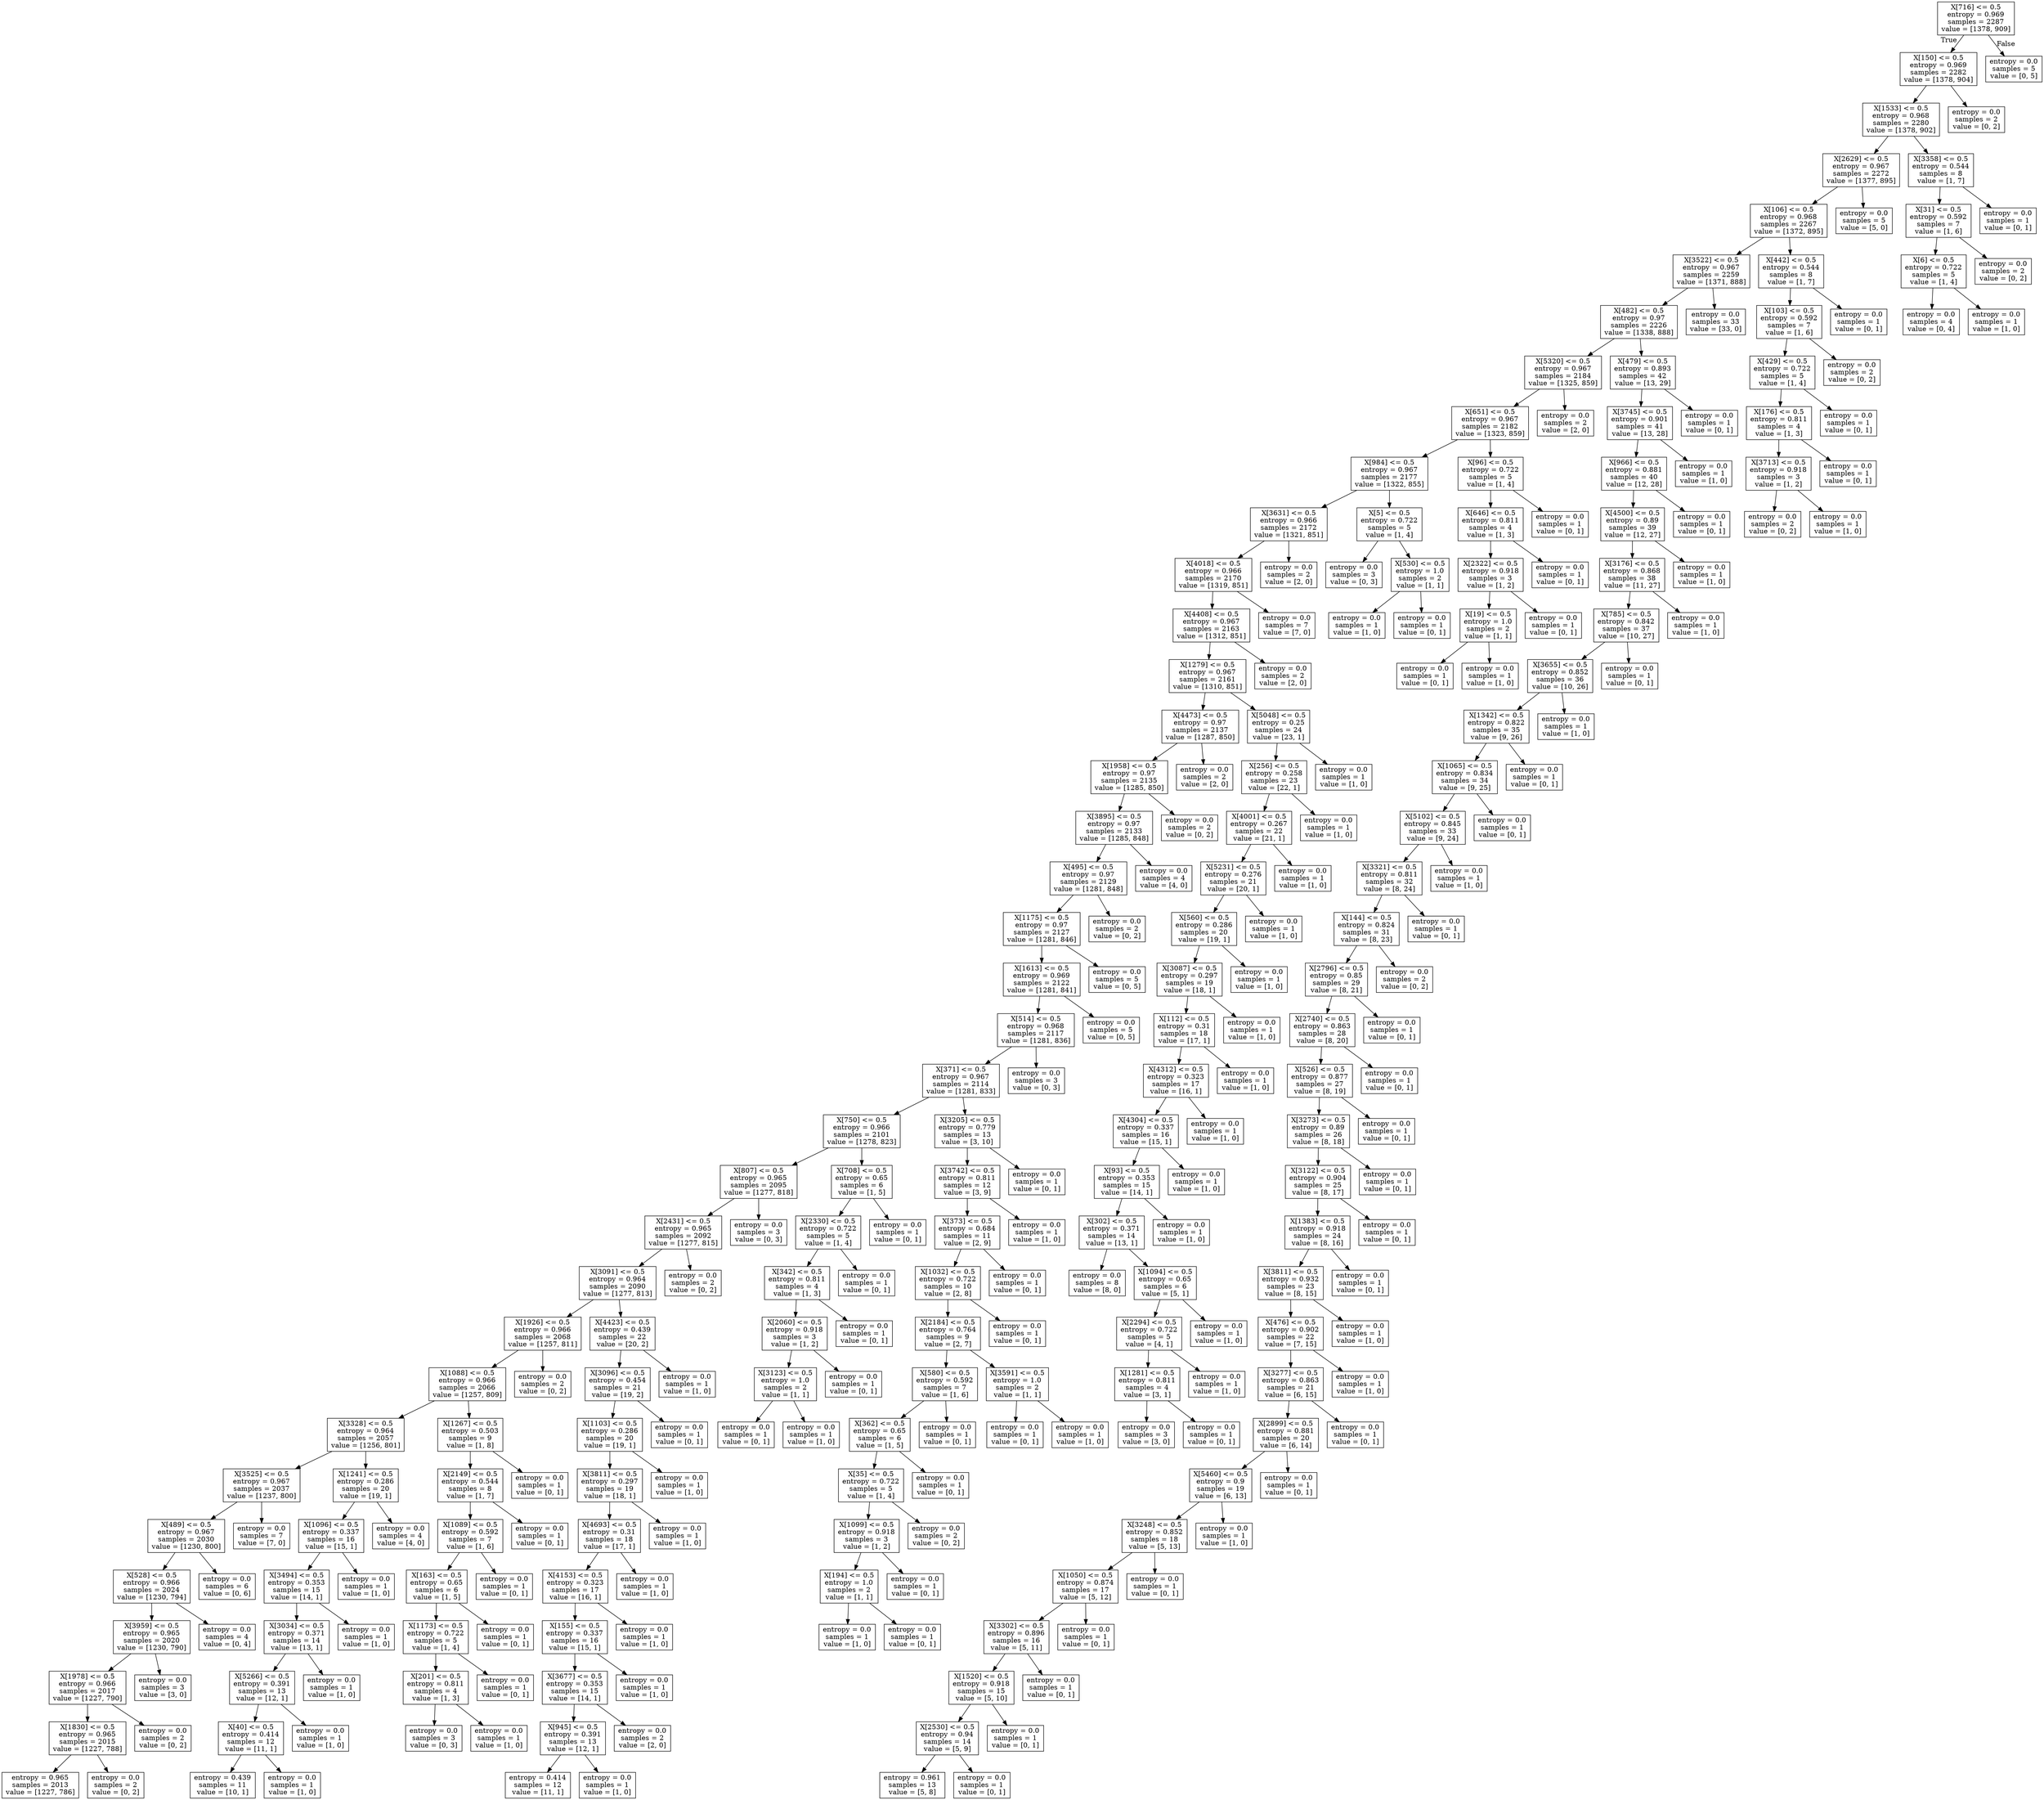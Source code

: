 digraph Tree {
node [shape=box] ;
0 [label="X[716] <= 0.5\nentropy = 0.969\nsamples = 2287\nvalue = [1378, 909]"] ;
1 [label="X[150] <= 0.5\nentropy = 0.969\nsamples = 2282\nvalue = [1378, 904]"] ;
0 -> 1 [labeldistance=2.5, labelangle=45, headlabel="True"] ;
2 [label="X[1533] <= 0.5\nentropy = 0.968\nsamples = 2280\nvalue = [1378, 902]"] ;
1 -> 2 ;
3 [label="X[2629] <= 0.5\nentropy = 0.967\nsamples = 2272\nvalue = [1377, 895]"] ;
2 -> 3 ;
4 [label="X[106] <= 0.5\nentropy = 0.968\nsamples = 2267\nvalue = [1372, 895]"] ;
3 -> 4 ;
5 [label="X[3522] <= 0.5\nentropy = 0.967\nsamples = 2259\nvalue = [1371, 888]"] ;
4 -> 5 ;
6 [label="X[482] <= 0.5\nentropy = 0.97\nsamples = 2226\nvalue = [1338, 888]"] ;
5 -> 6 ;
7 [label="X[5320] <= 0.5\nentropy = 0.967\nsamples = 2184\nvalue = [1325, 859]"] ;
6 -> 7 ;
8 [label="X[651] <= 0.5\nentropy = 0.967\nsamples = 2182\nvalue = [1323, 859]"] ;
7 -> 8 ;
9 [label="X[984] <= 0.5\nentropy = 0.967\nsamples = 2177\nvalue = [1322, 855]"] ;
8 -> 9 ;
10 [label="X[3631] <= 0.5\nentropy = 0.966\nsamples = 2172\nvalue = [1321, 851]"] ;
9 -> 10 ;
11 [label="X[4018] <= 0.5\nentropy = 0.966\nsamples = 2170\nvalue = [1319, 851]"] ;
10 -> 11 ;
12 [label="X[4408] <= 0.5\nentropy = 0.967\nsamples = 2163\nvalue = [1312, 851]"] ;
11 -> 12 ;
13 [label="X[1279] <= 0.5\nentropy = 0.967\nsamples = 2161\nvalue = [1310, 851]"] ;
12 -> 13 ;
14 [label="X[4473] <= 0.5\nentropy = 0.97\nsamples = 2137\nvalue = [1287, 850]"] ;
13 -> 14 ;
15 [label="X[1958] <= 0.5\nentropy = 0.97\nsamples = 2135\nvalue = [1285, 850]"] ;
14 -> 15 ;
16 [label="X[3895] <= 0.5\nentropy = 0.97\nsamples = 2133\nvalue = [1285, 848]"] ;
15 -> 16 ;
17 [label="X[495] <= 0.5\nentropy = 0.97\nsamples = 2129\nvalue = [1281, 848]"] ;
16 -> 17 ;
18 [label="X[1175] <= 0.5\nentropy = 0.97\nsamples = 2127\nvalue = [1281, 846]"] ;
17 -> 18 ;
19 [label="X[1613] <= 0.5\nentropy = 0.969\nsamples = 2122\nvalue = [1281, 841]"] ;
18 -> 19 ;
20 [label="X[514] <= 0.5\nentropy = 0.968\nsamples = 2117\nvalue = [1281, 836]"] ;
19 -> 20 ;
21 [label="X[371] <= 0.5\nentropy = 0.967\nsamples = 2114\nvalue = [1281, 833]"] ;
20 -> 21 ;
22 [label="X[750] <= 0.5\nentropy = 0.966\nsamples = 2101\nvalue = [1278, 823]"] ;
21 -> 22 ;
23 [label="X[807] <= 0.5\nentropy = 0.965\nsamples = 2095\nvalue = [1277, 818]"] ;
22 -> 23 ;
24 [label="X[2431] <= 0.5\nentropy = 0.965\nsamples = 2092\nvalue = [1277, 815]"] ;
23 -> 24 ;
25 [label="X[3091] <= 0.5\nentropy = 0.964\nsamples = 2090\nvalue = [1277, 813]"] ;
24 -> 25 ;
26 [label="X[1926] <= 0.5\nentropy = 0.966\nsamples = 2068\nvalue = [1257, 811]"] ;
25 -> 26 ;
27 [label="X[1088] <= 0.5\nentropy = 0.966\nsamples = 2066\nvalue = [1257, 809]"] ;
26 -> 27 ;
28 [label="X[3328] <= 0.5\nentropy = 0.964\nsamples = 2057\nvalue = [1256, 801]"] ;
27 -> 28 ;
29 [label="X[3525] <= 0.5\nentropy = 0.967\nsamples = 2037\nvalue = [1237, 800]"] ;
28 -> 29 ;
30 [label="X[489] <= 0.5\nentropy = 0.967\nsamples = 2030\nvalue = [1230, 800]"] ;
29 -> 30 ;
31 [label="X[528] <= 0.5\nentropy = 0.966\nsamples = 2024\nvalue = [1230, 794]"] ;
30 -> 31 ;
32 [label="X[3959] <= 0.5\nentropy = 0.965\nsamples = 2020\nvalue = [1230, 790]"] ;
31 -> 32 ;
33 [label="X[1978] <= 0.5\nentropy = 0.966\nsamples = 2017\nvalue = [1227, 790]"] ;
32 -> 33 ;
34 [label="X[1830] <= 0.5\nentropy = 0.965\nsamples = 2015\nvalue = [1227, 788]"] ;
33 -> 34 ;
35 [label="entropy = 0.965\nsamples = 2013\nvalue = [1227, 786]"] ;
34 -> 35 ;
36 [label="entropy = 0.0\nsamples = 2\nvalue = [0, 2]"] ;
34 -> 36 ;
37 [label="entropy = 0.0\nsamples = 2\nvalue = [0, 2]"] ;
33 -> 37 ;
38 [label="entropy = 0.0\nsamples = 3\nvalue = [3, 0]"] ;
32 -> 38 ;
39 [label="entropy = 0.0\nsamples = 4\nvalue = [0, 4]"] ;
31 -> 39 ;
40 [label="entropy = 0.0\nsamples = 6\nvalue = [0, 6]"] ;
30 -> 40 ;
41 [label="entropy = 0.0\nsamples = 7\nvalue = [7, 0]"] ;
29 -> 41 ;
42 [label="X[1241] <= 0.5\nentropy = 0.286\nsamples = 20\nvalue = [19, 1]"] ;
28 -> 42 ;
43 [label="X[1096] <= 0.5\nentropy = 0.337\nsamples = 16\nvalue = [15, 1]"] ;
42 -> 43 ;
44 [label="X[3494] <= 0.5\nentropy = 0.353\nsamples = 15\nvalue = [14, 1]"] ;
43 -> 44 ;
45 [label="X[3034] <= 0.5\nentropy = 0.371\nsamples = 14\nvalue = [13, 1]"] ;
44 -> 45 ;
46 [label="X[5266] <= 0.5\nentropy = 0.391\nsamples = 13\nvalue = [12, 1]"] ;
45 -> 46 ;
47 [label="X[40] <= 0.5\nentropy = 0.414\nsamples = 12\nvalue = [11, 1]"] ;
46 -> 47 ;
48 [label="entropy = 0.439\nsamples = 11\nvalue = [10, 1]"] ;
47 -> 48 ;
49 [label="entropy = 0.0\nsamples = 1\nvalue = [1, 0]"] ;
47 -> 49 ;
50 [label="entropy = 0.0\nsamples = 1\nvalue = [1, 0]"] ;
46 -> 50 ;
51 [label="entropy = 0.0\nsamples = 1\nvalue = [1, 0]"] ;
45 -> 51 ;
52 [label="entropy = 0.0\nsamples = 1\nvalue = [1, 0]"] ;
44 -> 52 ;
53 [label="entropy = 0.0\nsamples = 1\nvalue = [1, 0]"] ;
43 -> 53 ;
54 [label="entropy = 0.0\nsamples = 4\nvalue = [4, 0]"] ;
42 -> 54 ;
55 [label="X[1267] <= 0.5\nentropy = 0.503\nsamples = 9\nvalue = [1, 8]"] ;
27 -> 55 ;
56 [label="X[2149] <= 0.5\nentropy = 0.544\nsamples = 8\nvalue = [1, 7]"] ;
55 -> 56 ;
57 [label="X[1089] <= 0.5\nentropy = 0.592\nsamples = 7\nvalue = [1, 6]"] ;
56 -> 57 ;
58 [label="X[163] <= 0.5\nentropy = 0.65\nsamples = 6\nvalue = [1, 5]"] ;
57 -> 58 ;
59 [label="X[1173] <= 0.5\nentropy = 0.722\nsamples = 5\nvalue = [1, 4]"] ;
58 -> 59 ;
60 [label="X[201] <= 0.5\nentropy = 0.811\nsamples = 4\nvalue = [1, 3]"] ;
59 -> 60 ;
61 [label="entropy = 0.0\nsamples = 3\nvalue = [0, 3]"] ;
60 -> 61 ;
62 [label="entropy = 0.0\nsamples = 1\nvalue = [1, 0]"] ;
60 -> 62 ;
63 [label="entropy = 0.0\nsamples = 1\nvalue = [0, 1]"] ;
59 -> 63 ;
64 [label="entropy = 0.0\nsamples = 1\nvalue = [0, 1]"] ;
58 -> 64 ;
65 [label="entropy = 0.0\nsamples = 1\nvalue = [0, 1]"] ;
57 -> 65 ;
66 [label="entropy = 0.0\nsamples = 1\nvalue = [0, 1]"] ;
56 -> 66 ;
67 [label="entropy = 0.0\nsamples = 1\nvalue = [0, 1]"] ;
55 -> 67 ;
68 [label="entropy = 0.0\nsamples = 2\nvalue = [0, 2]"] ;
26 -> 68 ;
69 [label="X[4423] <= 0.5\nentropy = 0.439\nsamples = 22\nvalue = [20, 2]"] ;
25 -> 69 ;
70 [label="X[3096] <= 0.5\nentropy = 0.454\nsamples = 21\nvalue = [19, 2]"] ;
69 -> 70 ;
71 [label="X[1103] <= 0.5\nentropy = 0.286\nsamples = 20\nvalue = [19, 1]"] ;
70 -> 71 ;
72 [label="X[3811] <= 0.5\nentropy = 0.297\nsamples = 19\nvalue = [18, 1]"] ;
71 -> 72 ;
73 [label="X[4693] <= 0.5\nentropy = 0.31\nsamples = 18\nvalue = [17, 1]"] ;
72 -> 73 ;
74 [label="X[4153] <= 0.5\nentropy = 0.323\nsamples = 17\nvalue = [16, 1]"] ;
73 -> 74 ;
75 [label="X[155] <= 0.5\nentropy = 0.337\nsamples = 16\nvalue = [15, 1]"] ;
74 -> 75 ;
76 [label="X[3677] <= 0.5\nentropy = 0.353\nsamples = 15\nvalue = [14, 1]"] ;
75 -> 76 ;
77 [label="X[945] <= 0.5\nentropy = 0.391\nsamples = 13\nvalue = [12, 1]"] ;
76 -> 77 ;
78 [label="entropy = 0.414\nsamples = 12\nvalue = [11, 1]"] ;
77 -> 78 ;
79 [label="entropy = 0.0\nsamples = 1\nvalue = [1, 0]"] ;
77 -> 79 ;
80 [label="entropy = 0.0\nsamples = 2\nvalue = [2, 0]"] ;
76 -> 80 ;
81 [label="entropy = 0.0\nsamples = 1\nvalue = [1, 0]"] ;
75 -> 81 ;
82 [label="entropy = 0.0\nsamples = 1\nvalue = [1, 0]"] ;
74 -> 82 ;
83 [label="entropy = 0.0\nsamples = 1\nvalue = [1, 0]"] ;
73 -> 83 ;
84 [label="entropy = 0.0\nsamples = 1\nvalue = [1, 0]"] ;
72 -> 84 ;
85 [label="entropy = 0.0\nsamples = 1\nvalue = [1, 0]"] ;
71 -> 85 ;
86 [label="entropy = 0.0\nsamples = 1\nvalue = [0, 1]"] ;
70 -> 86 ;
87 [label="entropy = 0.0\nsamples = 1\nvalue = [1, 0]"] ;
69 -> 87 ;
88 [label="entropy = 0.0\nsamples = 2\nvalue = [0, 2]"] ;
24 -> 88 ;
89 [label="entropy = 0.0\nsamples = 3\nvalue = [0, 3]"] ;
23 -> 89 ;
90 [label="X[708] <= 0.5\nentropy = 0.65\nsamples = 6\nvalue = [1, 5]"] ;
22 -> 90 ;
91 [label="X[2330] <= 0.5\nentropy = 0.722\nsamples = 5\nvalue = [1, 4]"] ;
90 -> 91 ;
92 [label="X[342] <= 0.5\nentropy = 0.811\nsamples = 4\nvalue = [1, 3]"] ;
91 -> 92 ;
93 [label="X[2060] <= 0.5\nentropy = 0.918\nsamples = 3\nvalue = [1, 2]"] ;
92 -> 93 ;
94 [label="X[3123] <= 0.5\nentropy = 1.0\nsamples = 2\nvalue = [1, 1]"] ;
93 -> 94 ;
95 [label="entropy = 0.0\nsamples = 1\nvalue = [0, 1]"] ;
94 -> 95 ;
96 [label="entropy = 0.0\nsamples = 1\nvalue = [1, 0]"] ;
94 -> 96 ;
97 [label="entropy = 0.0\nsamples = 1\nvalue = [0, 1]"] ;
93 -> 97 ;
98 [label="entropy = 0.0\nsamples = 1\nvalue = [0, 1]"] ;
92 -> 98 ;
99 [label="entropy = 0.0\nsamples = 1\nvalue = [0, 1]"] ;
91 -> 99 ;
100 [label="entropy = 0.0\nsamples = 1\nvalue = [0, 1]"] ;
90 -> 100 ;
101 [label="X[3205] <= 0.5\nentropy = 0.779\nsamples = 13\nvalue = [3, 10]"] ;
21 -> 101 ;
102 [label="X[3742] <= 0.5\nentropy = 0.811\nsamples = 12\nvalue = [3, 9]"] ;
101 -> 102 ;
103 [label="X[373] <= 0.5\nentropy = 0.684\nsamples = 11\nvalue = [2, 9]"] ;
102 -> 103 ;
104 [label="X[1032] <= 0.5\nentropy = 0.722\nsamples = 10\nvalue = [2, 8]"] ;
103 -> 104 ;
105 [label="X[2184] <= 0.5\nentropy = 0.764\nsamples = 9\nvalue = [2, 7]"] ;
104 -> 105 ;
106 [label="X[580] <= 0.5\nentropy = 0.592\nsamples = 7\nvalue = [1, 6]"] ;
105 -> 106 ;
107 [label="X[362] <= 0.5\nentropy = 0.65\nsamples = 6\nvalue = [1, 5]"] ;
106 -> 107 ;
108 [label="X[35] <= 0.5\nentropy = 0.722\nsamples = 5\nvalue = [1, 4]"] ;
107 -> 108 ;
109 [label="X[1099] <= 0.5\nentropy = 0.918\nsamples = 3\nvalue = [1, 2]"] ;
108 -> 109 ;
110 [label="X[194] <= 0.5\nentropy = 1.0\nsamples = 2\nvalue = [1, 1]"] ;
109 -> 110 ;
111 [label="entropy = 0.0\nsamples = 1\nvalue = [1, 0]"] ;
110 -> 111 ;
112 [label="entropy = 0.0\nsamples = 1\nvalue = [0, 1]"] ;
110 -> 112 ;
113 [label="entropy = 0.0\nsamples = 1\nvalue = [0, 1]"] ;
109 -> 113 ;
114 [label="entropy = 0.0\nsamples = 2\nvalue = [0, 2]"] ;
108 -> 114 ;
115 [label="entropy = 0.0\nsamples = 1\nvalue = [0, 1]"] ;
107 -> 115 ;
116 [label="entropy = 0.0\nsamples = 1\nvalue = [0, 1]"] ;
106 -> 116 ;
117 [label="X[3591] <= 0.5\nentropy = 1.0\nsamples = 2\nvalue = [1, 1]"] ;
105 -> 117 ;
118 [label="entropy = 0.0\nsamples = 1\nvalue = [0, 1]"] ;
117 -> 118 ;
119 [label="entropy = 0.0\nsamples = 1\nvalue = [1, 0]"] ;
117 -> 119 ;
120 [label="entropy = 0.0\nsamples = 1\nvalue = [0, 1]"] ;
104 -> 120 ;
121 [label="entropy = 0.0\nsamples = 1\nvalue = [0, 1]"] ;
103 -> 121 ;
122 [label="entropy = 0.0\nsamples = 1\nvalue = [1, 0]"] ;
102 -> 122 ;
123 [label="entropy = 0.0\nsamples = 1\nvalue = [0, 1]"] ;
101 -> 123 ;
124 [label="entropy = 0.0\nsamples = 3\nvalue = [0, 3]"] ;
20 -> 124 ;
125 [label="entropy = 0.0\nsamples = 5\nvalue = [0, 5]"] ;
19 -> 125 ;
126 [label="entropy = 0.0\nsamples = 5\nvalue = [0, 5]"] ;
18 -> 126 ;
127 [label="entropy = 0.0\nsamples = 2\nvalue = [0, 2]"] ;
17 -> 127 ;
128 [label="entropy = 0.0\nsamples = 4\nvalue = [4, 0]"] ;
16 -> 128 ;
129 [label="entropy = 0.0\nsamples = 2\nvalue = [0, 2]"] ;
15 -> 129 ;
130 [label="entropy = 0.0\nsamples = 2\nvalue = [2, 0]"] ;
14 -> 130 ;
131 [label="X[5048] <= 0.5\nentropy = 0.25\nsamples = 24\nvalue = [23, 1]"] ;
13 -> 131 ;
132 [label="X[256] <= 0.5\nentropy = 0.258\nsamples = 23\nvalue = [22, 1]"] ;
131 -> 132 ;
133 [label="X[4001] <= 0.5\nentropy = 0.267\nsamples = 22\nvalue = [21, 1]"] ;
132 -> 133 ;
134 [label="X[5231] <= 0.5\nentropy = 0.276\nsamples = 21\nvalue = [20, 1]"] ;
133 -> 134 ;
135 [label="X[560] <= 0.5\nentropy = 0.286\nsamples = 20\nvalue = [19, 1]"] ;
134 -> 135 ;
136 [label="X[3087] <= 0.5\nentropy = 0.297\nsamples = 19\nvalue = [18, 1]"] ;
135 -> 136 ;
137 [label="X[112] <= 0.5\nentropy = 0.31\nsamples = 18\nvalue = [17, 1]"] ;
136 -> 137 ;
138 [label="X[4312] <= 0.5\nentropy = 0.323\nsamples = 17\nvalue = [16, 1]"] ;
137 -> 138 ;
139 [label="X[4304] <= 0.5\nentropy = 0.337\nsamples = 16\nvalue = [15, 1]"] ;
138 -> 139 ;
140 [label="X[93] <= 0.5\nentropy = 0.353\nsamples = 15\nvalue = [14, 1]"] ;
139 -> 140 ;
141 [label="X[302] <= 0.5\nentropy = 0.371\nsamples = 14\nvalue = [13, 1]"] ;
140 -> 141 ;
142 [label="entropy = 0.0\nsamples = 8\nvalue = [8, 0]"] ;
141 -> 142 ;
143 [label="X[1094] <= 0.5\nentropy = 0.65\nsamples = 6\nvalue = [5, 1]"] ;
141 -> 143 ;
144 [label="X[2294] <= 0.5\nentropy = 0.722\nsamples = 5\nvalue = [4, 1]"] ;
143 -> 144 ;
145 [label="X[1281] <= 0.5\nentropy = 0.811\nsamples = 4\nvalue = [3, 1]"] ;
144 -> 145 ;
146 [label="entropy = 0.0\nsamples = 3\nvalue = [3, 0]"] ;
145 -> 146 ;
147 [label="entropy = 0.0\nsamples = 1\nvalue = [0, 1]"] ;
145 -> 147 ;
148 [label="entropy = 0.0\nsamples = 1\nvalue = [1, 0]"] ;
144 -> 148 ;
149 [label="entropy = 0.0\nsamples = 1\nvalue = [1, 0]"] ;
143 -> 149 ;
150 [label="entropy = 0.0\nsamples = 1\nvalue = [1, 0]"] ;
140 -> 150 ;
151 [label="entropy = 0.0\nsamples = 1\nvalue = [1, 0]"] ;
139 -> 151 ;
152 [label="entropy = 0.0\nsamples = 1\nvalue = [1, 0]"] ;
138 -> 152 ;
153 [label="entropy = 0.0\nsamples = 1\nvalue = [1, 0]"] ;
137 -> 153 ;
154 [label="entropy = 0.0\nsamples = 1\nvalue = [1, 0]"] ;
136 -> 154 ;
155 [label="entropy = 0.0\nsamples = 1\nvalue = [1, 0]"] ;
135 -> 155 ;
156 [label="entropy = 0.0\nsamples = 1\nvalue = [1, 0]"] ;
134 -> 156 ;
157 [label="entropy = 0.0\nsamples = 1\nvalue = [1, 0]"] ;
133 -> 157 ;
158 [label="entropy = 0.0\nsamples = 1\nvalue = [1, 0]"] ;
132 -> 158 ;
159 [label="entropy = 0.0\nsamples = 1\nvalue = [1, 0]"] ;
131 -> 159 ;
160 [label="entropy = 0.0\nsamples = 2\nvalue = [2, 0]"] ;
12 -> 160 ;
161 [label="entropy = 0.0\nsamples = 7\nvalue = [7, 0]"] ;
11 -> 161 ;
162 [label="entropy = 0.0\nsamples = 2\nvalue = [2, 0]"] ;
10 -> 162 ;
163 [label="X[5] <= 0.5\nentropy = 0.722\nsamples = 5\nvalue = [1, 4]"] ;
9 -> 163 ;
164 [label="entropy = 0.0\nsamples = 3\nvalue = [0, 3]"] ;
163 -> 164 ;
165 [label="X[530] <= 0.5\nentropy = 1.0\nsamples = 2\nvalue = [1, 1]"] ;
163 -> 165 ;
166 [label="entropy = 0.0\nsamples = 1\nvalue = [1, 0]"] ;
165 -> 166 ;
167 [label="entropy = 0.0\nsamples = 1\nvalue = [0, 1]"] ;
165 -> 167 ;
168 [label="X[96] <= 0.5\nentropy = 0.722\nsamples = 5\nvalue = [1, 4]"] ;
8 -> 168 ;
169 [label="X[646] <= 0.5\nentropy = 0.811\nsamples = 4\nvalue = [1, 3]"] ;
168 -> 169 ;
170 [label="X[2322] <= 0.5\nentropy = 0.918\nsamples = 3\nvalue = [1, 2]"] ;
169 -> 170 ;
171 [label="X[19] <= 0.5\nentropy = 1.0\nsamples = 2\nvalue = [1, 1]"] ;
170 -> 171 ;
172 [label="entropy = 0.0\nsamples = 1\nvalue = [0, 1]"] ;
171 -> 172 ;
173 [label="entropy = 0.0\nsamples = 1\nvalue = [1, 0]"] ;
171 -> 173 ;
174 [label="entropy = 0.0\nsamples = 1\nvalue = [0, 1]"] ;
170 -> 174 ;
175 [label="entropy = 0.0\nsamples = 1\nvalue = [0, 1]"] ;
169 -> 175 ;
176 [label="entropy = 0.0\nsamples = 1\nvalue = [0, 1]"] ;
168 -> 176 ;
177 [label="entropy = 0.0\nsamples = 2\nvalue = [2, 0]"] ;
7 -> 177 ;
178 [label="X[479] <= 0.5\nentropy = 0.893\nsamples = 42\nvalue = [13, 29]"] ;
6 -> 178 ;
179 [label="X[3745] <= 0.5\nentropy = 0.901\nsamples = 41\nvalue = [13, 28]"] ;
178 -> 179 ;
180 [label="X[966] <= 0.5\nentropy = 0.881\nsamples = 40\nvalue = [12, 28]"] ;
179 -> 180 ;
181 [label="X[4500] <= 0.5\nentropy = 0.89\nsamples = 39\nvalue = [12, 27]"] ;
180 -> 181 ;
182 [label="X[3176] <= 0.5\nentropy = 0.868\nsamples = 38\nvalue = [11, 27]"] ;
181 -> 182 ;
183 [label="X[785] <= 0.5\nentropy = 0.842\nsamples = 37\nvalue = [10, 27]"] ;
182 -> 183 ;
184 [label="X[3655] <= 0.5\nentropy = 0.852\nsamples = 36\nvalue = [10, 26]"] ;
183 -> 184 ;
185 [label="X[1342] <= 0.5\nentropy = 0.822\nsamples = 35\nvalue = [9, 26]"] ;
184 -> 185 ;
186 [label="X[1065] <= 0.5\nentropy = 0.834\nsamples = 34\nvalue = [9, 25]"] ;
185 -> 186 ;
187 [label="X[5102] <= 0.5\nentropy = 0.845\nsamples = 33\nvalue = [9, 24]"] ;
186 -> 187 ;
188 [label="X[3321] <= 0.5\nentropy = 0.811\nsamples = 32\nvalue = [8, 24]"] ;
187 -> 188 ;
189 [label="X[144] <= 0.5\nentropy = 0.824\nsamples = 31\nvalue = [8, 23]"] ;
188 -> 189 ;
190 [label="X[2796] <= 0.5\nentropy = 0.85\nsamples = 29\nvalue = [8, 21]"] ;
189 -> 190 ;
191 [label="X[2740] <= 0.5\nentropy = 0.863\nsamples = 28\nvalue = [8, 20]"] ;
190 -> 191 ;
192 [label="X[526] <= 0.5\nentropy = 0.877\nsamples = 27\nvalue = [8, 19]"] ;
191 -> 192 ;
193 [label="X[3273] <= 0.5\nentropy = 0.89\nsamples = 26\nvalue = [8, 18]"] ;
192 -> 193 ;
194 [label="X[3122] <= 0.5\nentropy = 0.904\nsamples = 25\nvalue = [8, 17]"] ;
193 -> 194 ;
195 [label="X[1383] <= 0.5\nentropy = 0.918\nsamples = 24\nvalue = [8, 16]"] ;
194 -> 195 ;
196 [label="X[3811] <= 0.5\nentropy = 0.932\nsamples = 23\nvalue = [8, 15]"] ;
195 -> 196 ;
197 [label="X[476] <= 0.5\nentropy = 0.902\nsamples = 22\nvalue = [7, 15]"] ;
196 -> 197 ;
198 [label="X[3277] <= 0.5\nentropy = 0.863\nsamples = 21\nvalue = [6, 15]"] ;
197 -> 198 ;
199 [label="X[2899] <= 0.5\nentropy = 0.881\nsamples = 20\nvalue = [6, 14]"] ;
198 -> 199 ;
200 [label="X[5460] <= 0.5\nentropy = 0.9\nsamples = 19\nvalue = [6, 13]"] ;
199 -> 200 ;
201 [label="X[3248] <= 0.5\nentropy = 0.852\nsamples = 18\nvalue = [5, 13]"] ;
200 -> 201 ;
202 [label="X[1050] <= 0.5\nentropy = 0.874\nsamples = 17\nvalue = [5, 12]"] ;
201 -> 202 ;
203 [label="X[3302] <= 0.5\nentropy = 0.896\nsamples = 16\nvalue = [5, 11]"] ;
202 -> 203 ;
204 [label="X[1520] <= 0.5\nentropy = 0.918\nsamples = 15\nvalue = [5, 10]"] ;
203 -> 204 ;
205 [label="X[2530] <= 0.5\nentropy = 0.94\nsamples = 14\nvalue = [5, 9]"] ;
204 -> 205 ;
206 [label="entropy = 0.961\nsamples = 13\nvalue = [5, 8]"] ;
205 -> 206 ;
207 [label="entropy = 0.0\nsamples = 1\nvalue = [0, 1]"] ;
205 -> 207 ;
208 [label="entropy = 0.0\nsamples = 1\nvalue = [0, 1]"] ;
204 -> 208 ;
209 [label="entropy = 0.0\nsamples = 1\nvalue = [0, 1]"] ;
203 -> 209 ;
210 [label="entropy = 0.0\nsamples = 1\nvalue = [0, 1]"] ;
202 -> 210 ;
211 [label="entropy = 0.0\nsamples = 1\nvalue = [0, 1]"] ;
201 -> 211 ;
212 [label="entropy = 0.0\nsamples = 1\nvalue = [1, 0]"] ;
200 -> 212 ;
213 [label="entropy = 0.0\nsamples = 1\nvalue = [0, 1]"] ;
199 -> 213 ;
214 [label="entropy = 0.0\nsamples = 1\nvalue = [0, 1]"] ;
198 -> 214 ;
215 [label="entropy = 0.0\nsamples = 1\nvalue = [1, 0]"] ;
197 -> 215 ;
216 [label="entropy = 0.0\nsamples = 1\nvalue = [1, 0]"] ;
196 -> 216 ;
217 [label="entropy = 0.0\nsamples = 1\nvalue = [0, 1]"] ;
195 -> 217 ;
218 [label="entropy = 0.0\nsamples = 1\nvalue = [0, 1]"] ;
194 -> 218 ;
219 [label="entropy = 0.0\nsamples = 1\nvalue = [0, 1]"] ;
193 -> 219 ;
220 [label="entropy = 0.0\nsamples = 1\nvalue = [0, 1]"] ;
192 -> 220 ;
221 [label="entropy = 0.0\nsamples = 1\nvalue = [0, 1]"] ;
191 -> 221 ;
222 [label="entropy = 0.0\nsamples = 1\nvalue = [0, 1]"] ;
190 -> 222 ;
223 [label="entropy = 0.0\nsamples = 2\nvalue = [0, 2]"] ;
189 -> 223 ;
224 [label="entropy = 0.0\nsamples = 1\nvalue = [0, 1]"] ;
188 -> 224 ;
225 [label="entropy = 0.0\nsamples = 1\nvalue = [1, 0]"] ;
187 -> 225 ;
226 [label="entropy = 0.0\nsamples = 1\nvalue = [0, 1]"] ;
186 -> 226 ;
227 [label="entropy = 0.0\nsamples = 1\nvalue = [0, 1]"] ;
185 -> 227 ;
228 [label="entropy = 0.0\nsamples = 1\nvalue = [1, 0]"] ;
184 -> 228 ;
229 [label="entropy = 0.0\nsamples = 1\nvalue = [0, 1]"] ;
183 -> 229 ;
230 [label="entropy = 0.0\nsamples = 1\nvalue = [1, 0]"] ;
182 -> 230 ;
231 [label="entropy = 0.0\nsamples = 1\nvalue = [1, 0]"] ;
181 -> 231 ;
232 [label="entropy = 0.0\nsamples = 1\nvalue = [0, 1]"] ;
180 -> 232 ;
233 [label="entropy = 0.0\nsamples = 1\nvalue = [1, 0]"] ;
179 -> 233 ;
234 [label="entropy = 0.0\nsamples = 1\nvalue = [0, 1]"] ;
178 -> 234 ;
235 [label="entropy = 0.0\nsamples = 33\nvalue = [33, 0]"] ;
5 -> 235 ;
236 [label="X[442] <= 0.5\nentropy = 0.544\nsamples = 8\nvalue = [1, 7]"] ;
4 -> 236 ;
237 [label="X[103] <= 0.5\nentropy = 0.592\nsamples = 7\nvalue = [1, 6]"] ;
236 -> 237 ;
238 [label="X[429] <= 0.5\nentropy = 0.722\nsamples = 5\nvalue = [1, 4]"] ;
237 -> 238 ;
239 [label="X[176] <= 0.5\nentropy = 0.811\nsamples = 4\nvalue = [1, 3]"] ;
238 -> 239 ;
240 [label="X[3713] <= 0.5\nentropy = 0.918\nsamples = 3\nvalue = [1, 2]"] ;
239 -> 240 ;
241 [label="entropy = 0.0\nsamples = 2\nvalue = [0, 2]"] ;
240 -> 241 ;
242 [label="entropy = 0.0\nsamples = 1\nvalue = [1, 0]"] ;
240 -> 242 ;
243 [label="entropy = 0.0\nsamples = 1\nvalue = [0, 1]"] ;
239 -> 243 ;
244 [label="entropy = 0.0\nsamples = 1\nvalue = [0, 1]"] ;
238 -> 244 ;
245 [label="entropy = 0.0\nsamples = 2\nvalue = [0, 2]"] ;
237 -> 245 ;
246 [label="entropy = 0.0\nsamples = 1\nvalue = [0, 1]"] ;
236 -> 246 ;
247 [label="entropy = 0.0\nsamples = 5\nvalue = [5, 0]"] ;
3 -> 247 ;
248 [label="X[3358] <= 0.5\nentropy = 0.544\nsamples = 8\nvalue = [1, 7]"] ;
2 -> 248 ;
249 [label="X[31] <= 0.5\nentropy = 0.592\nsamples = 7\nvalue = [1, 6]"] ;
248 -> 249 ;
250 [label="X[6] <= 0.5\nentropy = 0.722\nsamples = 5\nvalue = [1, 4]"] ;
249 -> 250 ;
251 [label="entropy = 0.0\nsamples = 4\nvalue = [0, 4]"] ;
250 -> 251 ;
252 [label="entropy = 0.0\nsamples = 1\nvalue = [1, 0]"] ;
250 -> 252 ;
253 [label="entropy = 0.0\nsamples = 2\nvalue = [0, 2]"] ;
249 -> 253 ;
254 [label="entropy = 0.0\nsamples = 1\nvalue = [0, 1]"] ;
248 -> 254 ;
255 [label="entropy = 0.0\nsamples = 2\nvalue = [0, 2]"] ;
1 -> 255 ;
256 [label="entropy = 0.0\nsamples = 5\nvalue = [0, 5]"] ;
0 -> 256 [labeldistance=2.5, labelangle=-45, headlabel="False"] ;
}